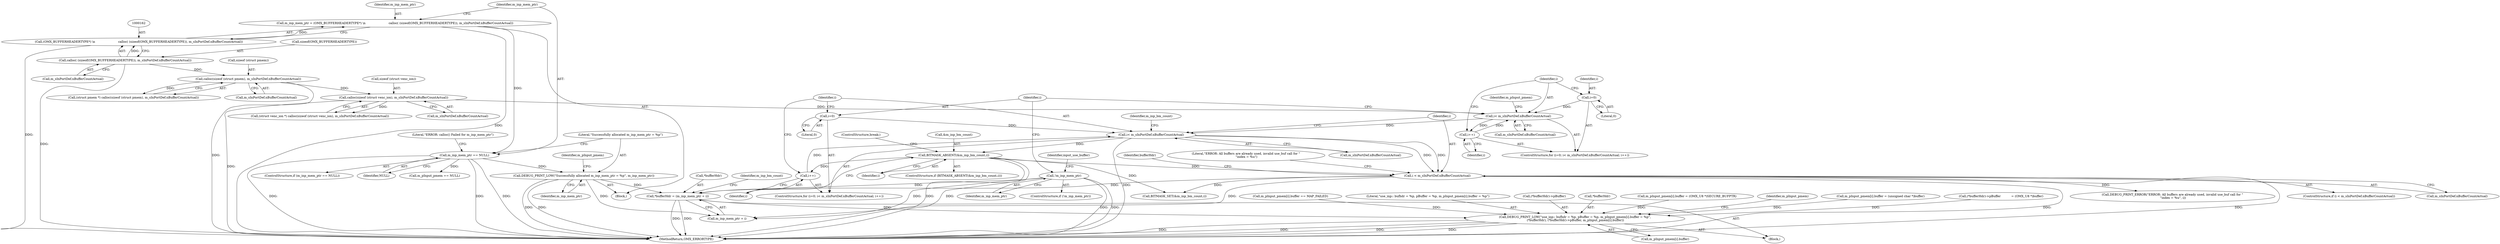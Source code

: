 digraph "0_Android_7558d03e6498e970b761aa44fff6b2c659202d95_1@integer" {
"1000292" [label="(Call,*bufferHdr = (m_inp_mem_ptr + i))"];
"1000178" [label="(Call,DEBUG_PRINT_LOW(\"Successfully allocated m_inp_mem_ptr = %p\", m_inp_mem_ptr))"];
"1000170" [label="(Call,m_inp_mem_ptr == NULL)"];
"1000159" [label="(Call,m_inp_mem_ptr = (OMX_BUFFERHEADERTYPE*) \\n                        calloc( (sizeof(OMX_BUFFERHEADERTYPE)), m_sInPortDef.nBufferCountActual))"];
"1000161" [label="(Call,(OMX_BUFFERHEADERTYPE*) \\n                        calloc( (sizeof(OMX_BUFFERHEADERTYPE)), m_sInPortDef.nBufferCountActual))"];
"1000163" [label="(Call,calloc( (sizeof(OMX_BUFFERHEADERTYPE)), m_sInPortDef.nBufferCountActual))"];
"1000153" [label="(Call,!m_inp_mem_ptr)"];
"1000286" [label="(Call,i < m_sInPortDef.nBufferCountActual)"];
"1000279" [label="(Call,BITMASK_ABSENT(&m_inp_bm_count,i))"];
"1000270" [label="(Call,i< m_sInPortDef.nBufferCountActual)"];
"1000267" [label="(Call,i=0)"];
"1000275" [label="(Call,i++)"];
"1000223" [label="(Call,i< m_sInPortDef.nBufferCountActual)"];
"1000220" [label="(Call,i=0)"];
"1000228" [label="(Call,i++)"];
"1000204" [label="(Call,calloc(sizeof (struct venc_ion), m_sInPortDef.nBufferCountActual))"];
"1000185" [label="(Call,calloc(sizeof (struct pmem), m_sInPortDef.nBufferCountActual))"];
"1000554" [label="(Call,DEBUG_PRINT_LOW(\"use_inp:: bufhdr = %p, pBuffer = %p, m_pInput_pmem[i].buffer = %p\",\n (*bufferHdr), (*bufferHdr)->pBuffer, m_pInput_pmem[i].buffer))"];
"1000285" [label="(ControlStructure,if (i < m_sInPortDef.nBufferCountActual))"];
"1000284" [label="(ControlStructure,break;)"];
"1000202" [label="(Call,(struct venc_ion *) calloc(sizeof (struct venc_ion), m_sInPortDef.nBufferCountActual))"];
"1000291" [label="(Block,)"];
"1000182" [label="(Identifier,m_pInput_pmem)"];
"1000159" [label="(Call,m_inp_mem_ptr = (OMX_BUFFERHEADERTYPE*) \\n                        calloc( (sizeof(OMX_BUFFERHEADERTYPE)), m_sInPortDef.nBufferCountActual))"];
"1000170" [label="(Call,m_inp_mem_ptr == NULL)"];
"1000562" [label="(Call,m_pInput_pmem[i].buffer)"];
"1000166" [label="(Call,m_sInPortDef.nBufferCountActual)"];
"1000267" [label="(Call,i=0)"];
"1000414" [label="(Call,m_pInput_pmem[i].buffer = (OMX_U8 *)SECURE_BUFPTR)"];
"1000220" [label="(Call,i=0)"];
"1000572" [label="(Identifier,m_pInput_pmem)"];
"1000178" [label="(Call,DEBUG_PRINT_LOW(\"Successfully allocated m_inp_mem_ptr = %p\", m_inp_mem_ptr))"];
"1000288" [label="(Call,m_sInPortDef.nBufferCountActual)"];
"1000282" [label="(Identifier,i)"];
"1000223" [label="(Call,i< m_sInPortDef.nBufferCountActual)"];
"1000169" [label="(ControlStructure,if (m_inp_mem_ptr == NULL))"];
"1000153" [label="(Call,!m_inp_mem_ptr)"];
"1000276" [label="(Identifier,i)"];
"1000269" [label="(Literal,0)"];
"1000186" [label="(Call,sizeof (struct pmem))"];
"1000592" [label="(MethodReturn,OMX_ERRORTYPE)"];
"1000163" [label="(Call,calloc( (sizeof(OMX_BUFFERHEADERTYPE)), m_sInPortDef.nBufferCountActual))"];
"1000270" [label="(Call,i< m_sInPortDef.nBufferCountActual)"];
"1000224" [label="(Identifier,i)"];
"1000207" [label="(Call,m_sInPortDef.nBufferCountActual)"];
"1000281" [label="(Identifier,m_inp_bm_count)"];
"1000172" [label="(Identifier,NULL)"];
"1000275" [label="(Call,i++)"];
"1000225" [label="(Call,m_sInPortDef.nBufferCountActual)"];
"1000294" [label="(Identifier,bufferHdr)"];
"1000175" [label="(Literal,\"ERROR: calloc() Failed for m_inp_mem_ptr\")"];
"1000278" [label="(ControlStructure,if (BITMASK_ABSENT(&m_inp_bm_count,i)))"];
"1000554" [label="(Call,DEBUG_PRINT_LOW(\"use_inp:: bufhdr = %p, pBuffer = %p, m_pInput_pmem[i].buffer = %p\",\n (*bufferHdr), (*bufferHdr)->pBuffer, m_pInput_pmem[i].buffer))"];
"1000228" [label="(Call,i++)"];
"1000527" [label="(Call,m_pInput_pmem[i].buffer = (unsigned char *)buffer)"];
"1000179" [label="(Literal,\"Successfully allocated m_inp_mem_ptr = %p\")"];
"1000266" [label="(ControlStructure,for (i=0; i< m_sInPortDef.nBufferCountActual; i++))"];
"1000160" [label="(Identifier,m_inp_mem_ptr)"];
"1000292" [label="(Call,*bufferHdr = (m_inp_mem_ptr + i))"];
"1000164" [label="(Call,sizeof(OMX_BUFFERHEADERTYPE))"];
"1000271" [label="(Identifier,i)"];
"1000280" [label="(Call,&m_inp_bm_count)"];
"1000154" [label="(Identifier,m_inp_mem_ptr)"];
"1000219" [label="(ControlStructure,for (i=0; i< m_sInPortDef.nBufferCountActual; i++))"];
"1000222" [label="(Literal,0)"];
"1000302" [label="(Call,(*bufferHdr)->pBuffer           = (OMX_U8 *)buffer)"];
"1000161" [label="(Call,(OMX_BUFFERHEADERTYPE*) \\n                        calloc( (sizeof(OMX_BUFFERHEADERTYPE)), m_sInPortDef.nBufferCountActual))"];
"1000155" [label="(Block,)"];
"1000293" [label="(Call,*bufferHdr)"];
"1000152" [label="(ControlStructure,if (!m_inp_mem_ptr))"];
"1000279" [label="(Call,BITMASK_ABSENT(&m_inp_bm_count,i))"];
"1000157" [label="(Identifier,input_use_buffer)"];
"1000287" [label="(Identifier,i)"];
"1000453" [label="(Call,m_pInput_pmem[i].buffer == MAP_FAILED)"];
"1000300" [label="(Identifier,m_inp_bm_count)"];
"1000204" [label="(Call,calloc(sizeof (struct venc_ion), m_sInPortDef.nBufferCountActual))"];
"1000272" [label="(Call,m_sInPortDef.nBufferCountActual)"];
"1000188" [label="(Call,m_sInPortDef.nBufferCountActual)"];
"1000584" [label="(Call,DEBUG_PRINT_ERROR(\"ERROR: All buffers are already used, invalid use_buf call for \"\n \"index = %u\", i))"];
"1000555" [label="(Literal,\"use_inp:: bufhdr = %p, pBuffer = %p, m_pInput_pmem[i].buffer = %p\")"];
"1000192" [label="(Call,m_pInput_pmem == NULL)"];
"1000234" [label="(Identifier,m_pInput_pmem)"];
"1000558" [label="(Call,(*bufferHdr)->pBuffer)"];
"1000268" [label="(Identifier,i)"];
"1000221" [label="(Identifier,i)"];
"1000183" [label="(Call,(struct pmem *) calloc(sizeof (struct pmem), m_sInPortDef.nBufferCountActual))"];
"1000295" [label="(Call,m_inp_mem_ptr + i)"];
"1000180" [label="(Identifier,m_inp_mem_ptr)"];
"1000556" [label="(Call,*bufferHdr)"];
"1000205" [label="(Call,sizeof (struct venc_ion))"];
"1000585" [label="(Literal,\"ERROR: All buffers are already used, invalid use_buf call for \"\n \"index = %u\")"];
"1000229" [label="(Identifier,i)"];
"1000185" [label="(Call,calloc(sizeof (struct pmem), m_sInPortDef.nBufferCountActual))"];
"1000298" [label="(Call,BITMASK_SET(&m_inp_bm_count,i))"];
"1000286" [label="(Call,i < m_sInPortDef.nBufferCountActual)"];
"1000171" [label="(Identifier,m_inp_mem_ptr)"];
"1000292" -> "1000291"  [label="AST: "];
"1000292" -> "1000295"  [label="CFG: "];
"1000293" -> "1000292"  [label="AST: "];
"1000295" -> "1000292"  [label="AST: "];
"1000300" -> "1000292"  [label="CFG: "];
"1000292" -> "1000592"  [label="DDG: "];
"1000292" -> "1000592"  [label="DDG: "];
"1000178" -> "1000292"  [label="DDG: "];
"1000153" -> "1000292"  [label="DDG: "];
"1000286" -> "1000292"  [label="DDG: "];
"1000292" -> "1000554"  [label="DDG: "];
"1000178" -> "1000155"  [label="AST: "];
"1000178" -> "1000180"  [label="CFG: "];
"1000179" -> "1000178"  [label="AST: "];
"1000180" -> "1000178"  [label="AST: "];
"1000182" -> "1000178"  [label="CFG: "];
"1000178" -> "1000592"  [label="DDG: "];
"1000178" -> "1000592"  [label="DDG: "];
"1000170" -> "1000178"  [label="DDG: "];
"1000178" -> "1000295"  [label="DDG: "];
"1000170" -> "1000169"  [label="AST: "];
"1000170" -> "1000172"  [label="CFG: "];
"1000171" -> "1000170"  [label="AST: "];
"1000172" -> "1000170"  [label="AST: "];
"1000175" -> "1000170"  [label="CFG: "];
"1000179" -> "1000170"  [label="CFG: "];
"1000170" -> "1000592"  [label="DDG: "];
"1000170" -> "1000592"  [label="DDG: "];
"1000170" -> "1000592"  [label="DDG: "];
"1000159" -> "1000170"  [label="DDG: "];
"1000170" -> "1000192"  [label="DDG: "];
"1000159" -> "1000155"  [label="AST: "];
"1000159" -> "1000161"  [label="CFG: "];
"1000160" -> "1000159"  [label="AST: "];
"1000161" -> "1000159"  [label="AST: "];
"1000171" -> "1000159"  [label="CFG: "];
"1000159" -> "1000592"  [label="DDG: "];
"1000161" -> "1000159"  [label="DDG: "];
"1000161" -> "1000163"  [label="CFG: "];
"1000162" -> "1000161"  [label="AST: "];
"1000163" -> "1000161"  [label="AST: "];
"1000161" -> "1000592"  [label="DDG: "];
"1000163" -> "1000161"  [label="DDG: "];
"1000163" -> "1000166"  [label="CFG: "];
"1000164" -> "1000163"  [label="AST: "];
"1000166" -> "1000163"  [label="AST: "];
"1000163" -> "1000592"  [label="DDG: "];
"1000163" -> "1000185"  [label="DDG: "];
"1000153" -> "1000152"  [label="AST: "];
"1000153" -> "1000154"  [label="CFG: "];
"1000154" -> "1000153"  [label="AST: "];
"1000157" -> "1000153"  [label="CFG: "];
"1000268" -> "1000153"  [label="CFG: "];
"1000153" -> "1000592"  [label="DDG: "];
"1000153" -> "1000592"  [label="DDG: "];
"1000153" -> "1000295"  [label="DDG: "];
"1000286" -> "1000285"  [label="AST: "];
"1000286" -> "1000288"  [label="CFG: "];
"1000287" -> "1000286"  [label="AST: "];
"1000288" -> "1000286"  [label="AST: "];
"1000294" -> "1000286"  [label="CFG: "];
"1000585" -> "1000286"  [label="CFG: "];
"1000286" -> "1000592"  [label="DDG: "];
"1000286" -> "1000592"  [label="DDG: "];
"1000279" -> "1000286"  [label="DDG: "];
"1000270" -> "1000286"  [label="DDG: "];
"1000270" -> "1000286"  [label="DDG: "];
"1000286" -> "1000295"  [label="DDG: "];
"1000286" -> "1000298"  [label="DDG: "];
"1000286" -> "1000584"  [label="DDG: "];
"1000279" -> "1000278"  [label="AST: "];
"1000279" -> "1000282"  [label="CFG: "];
"1000280" -> "1000279"  [label="AST: "];
"1000282" -> "1000279"  [label="AST: "];
"1000284" -> "1000279"  [label="CFG: "];
"1000276" -> "1000279"  [label="CFG: "];
"1000279" -> "1000592"  [label="DDG: "];
"1000279" -> "1000592"  [label="DDG: "];
"1000279" -> "1000275"  [label="DDG: "];
"1000270" -> "1000279"  [label="DDG: "];
"1000279" -> "1000298"  [label="DDG: "];
"1000270" -> "1000266"  [label="AST: "];
"1000270" -> "1000272"  [label="CFG: "];
"1000271" -> "1000270"  [label="AST: "];
"1000272" -> "1000270"  [label="AST: "];
"1000281" -> "1000270"  [label="CFG: "];
"1000287" -> "1000270"  [label="CFG: "];
"1000270" -> "1000592"  [label="DDG: "];
"1000267" -> "1000270"  [label="DDG: "];
"1000275" -> "1000270"  [label="DDG: "];
"1000223" -> "1000270"  [label="DDG: "];
"1000267" -> "1000266"  [label="AST: "];
"1000267" -> "1000269"  [label="CFG: "];
"1000268" -> "1000267"  [label="AST: "];
"1000269" -> "1000267"  [label="AST: "];
"1000271" -> "1000267"  [label="CFG: "];
"1000275" -> "1000266"  [label="AST: "];
"1000275" -> "1000276"  [label="CFG: "];
"1000276" -> "1000275"  [label="AST: "];
"1000271" -> "1000275"  [label="CFG: "];
"1000223" -> "1000219"  [label="AST: "];
"1000223" -> "1000225"  [label="CFG: "];
"1000224" -> "1000223"  [label="AST: "];
"1000225" -> "1000223"  [label="AST: "];
"1000234" -> "1000223"  [label="CFG: "];
"1000268" -> "1000223"  [label="CFG: "];
"1000220" -> "1000223"  [label="DDG: "];
"1000228" -> "1000223"  [label="DDG: "];
"1000204" -> "1000223"  [label="DDG: "];
"1000223" -> "1000228"  [label="DDG: "];
"1000220" -> "1000219"  [label="AST: "];
"1000220" -> "1000222"  [label="CFG: "];
"1000221" -> "1000220"  [label="AST: "];
"1000222" -> "1000220"  [label="AST: "];
"1000224" -> "1000220"  [label="CFG: "];
"1000228" -> "1000219"  [label="AST: "];
"1000228" -> "1000229"  [label="CFG: "];
"1000229" -> "1000228"  [label="AST: "];
"1000224" -> "1000228"  [label="CFG: "];
"1000204" -> "1000202"  [label="AST: "];
"1000204" -> "1000207"  [label="CFG: "];
"1000205" -> "1000204"  [label="AST: "];
"1000207" -> "1000204"  [label="AST: "];
"1000202" -> "1000204"  [label="CFG: "];
"1000204" -> "1000592"  [label="DDG: "];
"1000204" -> "1000202"  [label="DDG: "];
"1000185" -> "1000204"  [label="DDG: "];
"1000185" -> "1000183"  [label="AST: "];
"1000185" -> "1000188"  [label="CFG: "];
"1000186" -> "1000185"  [label="AST: "];
"1000188" -> "1000185"  [label="AST: "];
"1000183" -> "1000185"  [label="CFG: "];
"1000185" -> "1000592"  [label="DDG: "];
"1000185" -> "1000183"  [label="DDG: "];
"1000554" -> "1000291"  [label="AST: "];
"1000554" -> "1000562"  [label="CFG: "];
"1000555" -> "1000554"  [label="AST: "];
"1000556" -> "1000554"  [label="AST: "];
"1000558" -> "1000554"  [label="AST: "];
"1000562" -> "1000554"  [label="AST: "];
"1000572" -> "1000554"  [label="CFG: "];
"1000554" -> "1000592"  [label="DDG: "];
"1000554" -> "1000592"  [label="DDG: "];
"1000554" -> "1000592"  [label="DDG: "];
"1000554" -> "1000592"  [label="DDG: "];
"1000302" -> "1000554"  [label="DDG: "];
"1000527" -> "1000554"  [label="DDG: "];
"1000414" -> "1000554"  [label="DDG: "];
"1000453" -> "1000554"  [label="DDG: "];
}

